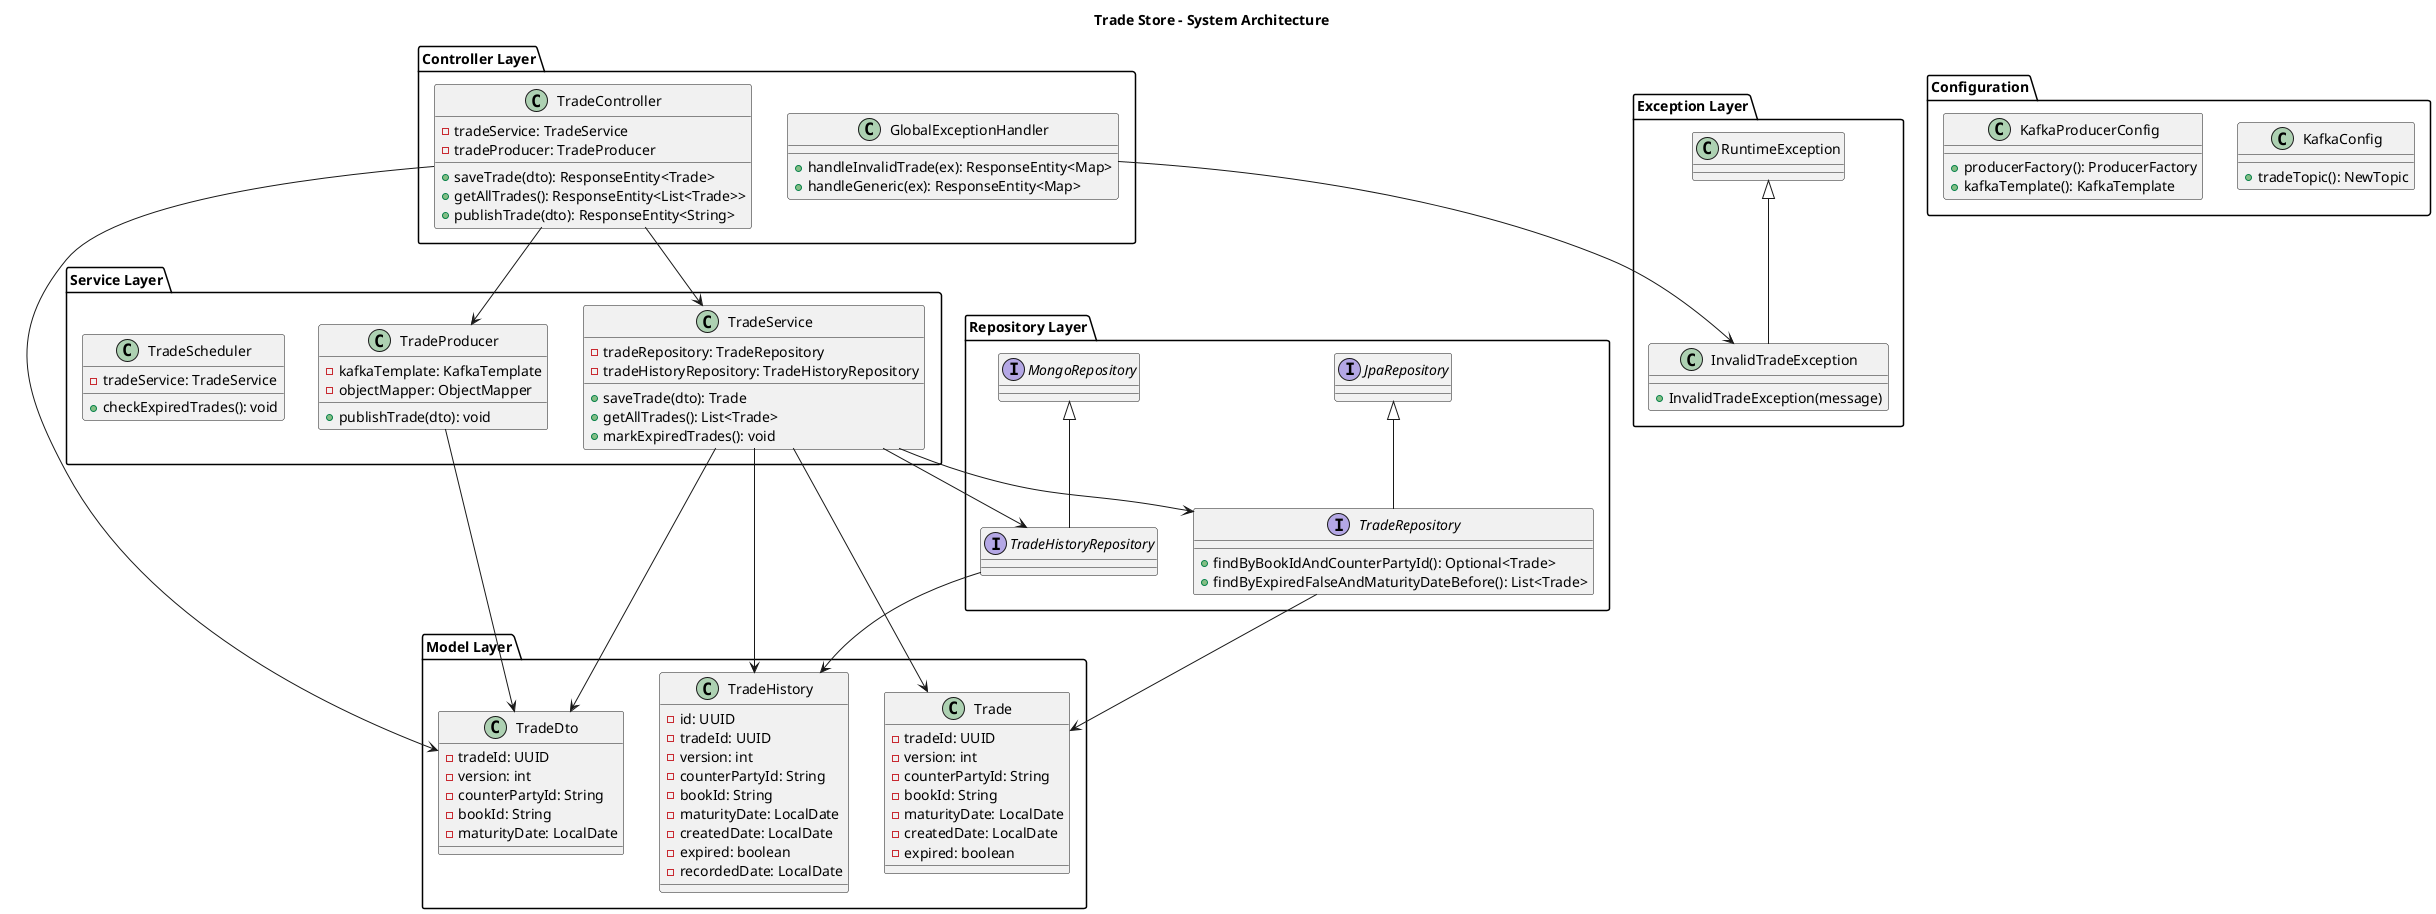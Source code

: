 @startuml Trade Store Class Diagram
title Trade Store - System Architecture

package "Controller Layer" {
    class TradeController {
        -tradeService: TradeService
        -tradeProducer: TradeProducer
        +saveTrade(dto): ResponseEntity<Trade>
        +getAllTrades(): ResponseEntity<List<Trade>>
        +publishTrade(dto): ResponseEntity<String>
    }
    
    class GlobalExceptionHandler {
        +handleInvalidTrade(ex): ResponseEntity<Map>
        +handleGeneric(ex): ResponseEntity<Map>
    }
}

package "Service Layer" {
    class TradeService {
        -tradeRepository: TradeRepository
        -tradeHistoryRepository: TradeHistoryRepository
        +saveTrade(dto): Trade
        +getAllTrades(): List<Trade>
        +markExpiredTrades(): void
    }
    
    class TradeProducer {
        -kafkaTemplate: KafkaTemplate
        -objectMapper: ObjectMapper
        +publishTrade(dto): void
    }
    
    class TradeScheduler {
        -tradeService: TradeService
        +checkExpiredTrades(): void
    }
}

package "Repository Layer" {
    interface TradeRepository extends JpaRepository {
        +findByBookIdAndCounterPartyId(): Optional<Trade>
        +findByExpiredFalseAndMaturityDateBefore(): List<Trade>
    }
    
    interface TradeHistoryRepository extends MongoRepository {
    }
}

package "Model Layer" {
    class Trade {
        -tradeId: UUID
        -version: int
        -counterPartyId: String
        -bookId: String
        -maturityDate: LocalDate
        -createdDate: LocalDate
        -expired: boolean
    }
    
    class TradeHistory {
        -id: UUID
        -tradeId: UUID
        -version: int
        -counterPartyId: String
        -bookId: String
        -maturityDate: LocalDate
        -createdDate: LocalDate
        -expired: boolean
        -recordedDate: LocalDate
    }
    
    class TradeDto {
        -tradeId: UUID
        -version: int
        -counterPartyId: String
        -bookId: String
        -maturityDate: LocalDate
    }
}

package "Exception Layer" {
    class InvalidTradeException extends RuntimeException {
        +InvalidTradeException(message)
    }
}

package "Configuration" {
    class KafkaConfig {
        +tradeTopic(): NewTopic
    }
    
    class KafkaProducerConfig {
        +producerFactory(): ProducerFactory
        +kafkaTemplate(): KafkaTemplate
    }
}

' Relationships
TradeController --> TradeService
TradeController --> TradeProducer
TradeController --> TradeDto
TradeService --> TradeRepository  
TradeService --> TradeHistoryRepository
TradeService --> Trade
TradeService --> TradeHistory
TradeService --> TradeDto
TradeProducer --> TradeDto
TradeRepository --> Trade
TradeHistoryRepository --> TradeHistory
GlobalExceptionHandler --> InvalidTradeException

@enduml
